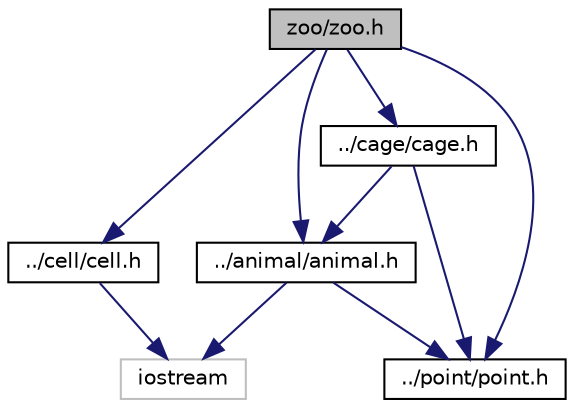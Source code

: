 digraph "zoo/zoo.h"
{
  edge [fontname="Helvetica",fontsize="10",labelfontname="Helvetica",labelfontsize="10"];
  node [fontname="Helvetica",fontsize="10",shape=record];
  Node1 [label="zoo/zoo.h",height=0.2,width=0.4,color="black", fillcolor="grey75", style="filled", fontcolor="black"];
  Node1 -> Node2 [color="midnightblue",fontsize="10",style="solid"];
  Node2 [label="../cell/cell.h",height=0.2,width=0.4,color="black", fillcolor="white", style="filled",URL="$cell_8h.html"];
  Node2 -> Node3 [color="midnightblue",fontsize="10",style="solid"];
  Node3 [label="iostream",height=0.2,width=0.4,color="grey75", fillcolor="white", style="filled"];
  Node1 -> Node4 [color="midnightblue",fontsize="10",style="solid"];
  Node4 [label="../cage/cage.h",height=0.2,width=0.4,color="black", fillcolor="white", style="filled",URL="$cage_8h.html"];
  Node4 -> Node5 [color="midnightblue",fontsize="10",style="solid"];
  Node5 [label="../point/point.h",height=0.2,width=0.4,color="black", fillcolor="white", style="filled",URL="$point_8h.html"];
  Node4 -> Node6 [color="midnightblue",fontsize="10",style="solid"];
  Node6 [label="../animal/animal.h",height=0.2,width=0.4,color="black", fillcolor="white", style="filled",URL="$animal_8h.html"];
  Node6 -> Node3 [color="midnightblue",fontsize="10",style="solid"];
  Node6 -> Node5 [color="midnightblue",fontsize="10",style="solid"];
  Node1 -> Node5 [color="midnightblue",fontsize="10",style="solid"];
  Node1 -> Node6 [color="midnightblue",fontsize="10",style="solid"];
}
